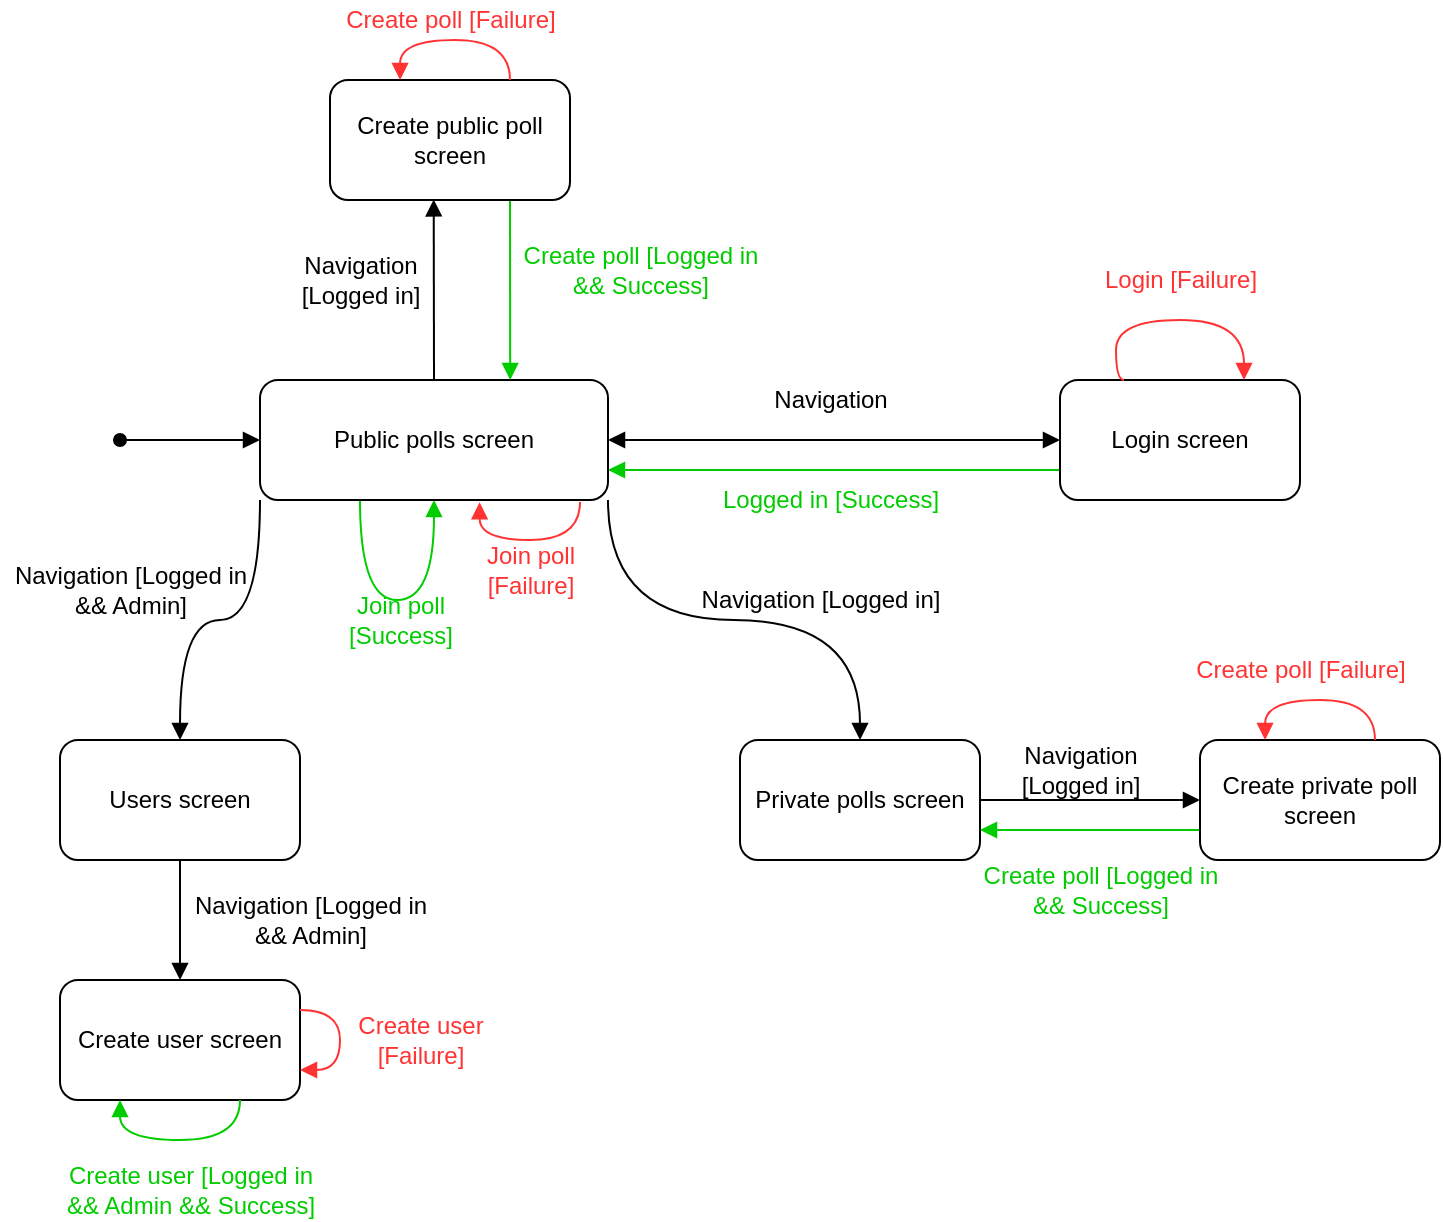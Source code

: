 <mxfile version="13.6.10" type="github"><diagram id="r91oMJaey2TWPdNSBlBG" name="Page-1"><mxGraphModel dx="2012" dy="659" grid="1" gridSize="10" guides="1" tooltips="1" connect="1" arrows="1" fold="1" page="1" pageScale="1" pageWidth="827" pageHeight="1169" math="0" shadow="0"><root><mxCell id="0"/><mxCell id="1" parent="0"/><mxCell id="XVfHI6oBJg1WPug2uZXQ-13" style="edgeStyle=orthogonalEdgeStyle;curved=1;jumpSize=8;orthogonalLoop=1;jettySize=auto;html=1;entryX=1;entryY=0.5;entryDx=0;entryDy=0;startArrow=block;startFill=1;endArrow=block;endFill=1;" edge="1" parent="1" source="XVfHI6oBJg1WPug2uZXQ-1" target="XVfHI6oBJg1WPug2uZXQ-3"><mxGeometry relative="1" as="geometry"/></mxCell><mxCell id="XVfHI6oBJg1WPug2uZXQ-19" style="edgeStyle=orthogonalEdgeStyle;curved=1;jumpSize=8;orthogonalLoop=1;jettySize=auto;html=1;exitX=0;exitY=1;exitDx=0;exitDy=0;entryX=0.5;entryY=0;entryDx=0;entryDy=0;startArrow=none;startFill=0;endArrow=block;endFill=1;" edge="1" parent="1" source="XVfHI6oBJg1WPug2uZXQ-3" target="XVfHI6oBJg1WPug2uZXQ-5"><mxGeometry relative="1" as="geometry"/></mxCell><mxCell id="XVfHI6oBJg1WPug2uZXQ-27" style="edgeStyle=orthogonalEdgeStyle;curved=1;jumpSize=8;orthogonalLoop=1;jettySize=auto;html=1;exitX=0;exitY=0.75;exitDx=0;exitDy=0;entryX=1;entryY=0.75;entryDx=0;entryDy=0;startArrow=none;startFill=0;endArrow=block;endFill=1;strokeColor=#00CC00;" edge="1" parent="1" source="XVfHI6oBJg1WPug2uZXQ-1" target="XVfHI6oBJg1WPug2uZXQ-3"><mxGeometry relative="1" as="geometry"/></mxCell><mxCell id="XVfHI6oBJg1WPug2uZXQ-1" value="Login screen" style="rounded=1;whiteSpace=wrap;html=1;" vertex="1" parent="1"><mxGeometry x="520" y="280" width="120" height="60" as="geometry"/></mxCell><mxCell id="XVfHI6oBJg1WPug2uZXQ-8" style="edgeStyle=orthogonalEdgeStyle;rounded=0;orthogonalLoop=1;jettySize=auto;html=1;startArrow=block;startFill=1;endArrow=oval;endFill=1;jumpSize=8;" edge="1" parent="1" source="XVfHI6oBJg1WPug2uZXQ-3"><mxGeometry relative="1" as="geometry"><mxPoint x="50" y="310" as="targetPoint"/></mxGeometry></mxCell><mxCell id="XVfHI6oBJg1WPug2uZXQ-16" style="edgeStyle=orthogonalEdgeStyle;curved=1;jumpSize=8;orthogonalLoop=1;jettySize=auto;html=1;entryX=0.5;entryY=1;entryDx=0;entryDy=0;startArrow=none;startFill=0;endArrow=block;endFill=1;strokeColor=#00CC00;" edge="1" parent="1" source="XVfHI6oBJg1WPug2uZXQ-3" target="XVfHI6oBJg1WPug2uZXQ-3"><mxGeometry relative="1" as="geometry"><mxPoint x="220" y="460" as="targetPoint"/><Array as="points"><mxPoint x="170" y="390"/><mxPoint x="207" y="390"/></Array></mxGeometry></mxCell><mxCell id="XVfHI6oBJg1WPug2uZXQ-34" style="edgeStyle=orthogonalEdgeStyle;curved=1;jumpSize=8;orthogonalLoop=1;jettySize=auto;html=1;exitX=1;exitY=1;exitDx=0;exitDy=0;entryX=0.5;entryY=0;entryDx=0;entryDy=0;startArrow=none;startFill=0;endArrow=block;endFill=1;strokeColor=#000000;" edge="1" parent="1" source="XVfHI6oBJg1WPug2uZXQ-3" target="XVfHI6oBJg1WPug2uZXQ-32"><mxGeometry relative="1" as="geometry"/></mxCell><mxCell id="XVfHI6oBJg1WPug2uZXQ-40" style="edgeStyle=orthogonalEdgeStyle;curved=1;jumpSize=8;orthogonalLoop=1;jettySize=auto;html=1;entryX=0.432;entryY=0.995;entryDx=0;entryDy=0;entryPerimeter=0;startArrow=none;startFill=0;endArrow=block;endFill=1;strokeColor=#000000;" edge="1" parent="1" source="XVfHI6oBJg1WPug2uZXQ-3" target="XVfHI6oBJg1WPug2uZXQ-33"><mxGeometry relative="1" as="geometry"/></mxCell><mxCell id="XVfHI6oBJg1WPug2uZXQ-3" value="Public polls screen" style="rounded=1;whiteSpace=wrap;html=1;" vertex="1" parent="1"><mxGeometry x="120" y="280" width="174" height="60" as="geometry"/></mxCell><mxCell id="XVfHI6oBJg1WPug2uZXQ-48" style="edgeStyle=orthogonalEdgeStyle;curved=1;jumpSize=8;orthogonalLoop=1;jettySize=auto;html=1;exitX=0;exitY=0.75;exitDx=0;exitDy=0;entryX=1;entryY=0.75;entryDx=0;entryDy=0;startArrow=none;startFill=0;endArrow=block;endFill=1;strokeColor=#00CC00;" edge="1" parent="1" source="XVfHI6oBJg1WPug2uZXQ-4" target="XVfHI6oBJg1WPug2uZXQ-32"><mxGeometry relative="1" as="geometry"/></mxCell><mxCell id="XVfHI6oBJg1WPug2uZXQ-4" value="Create private poll screen" style="rounded=1;whiteSpace=wrap;html=1;" vertex="1" parent="1"><mxGeometry x="590" y="460" width="120" height="60" as="geometry"/></mxCell><mxCell id="XVfHI6oBJg1WPug2uZXQ-51" style="edgeStyle=orthogonalEdgeStyle;curved=1;jumpSize=8;orthogonalLoop=1;jettySize=auto;html=1;exitX=0.5;exitY=1;exitDx=0;exitDy=0;startArrow=none;startFill=0;endArrow=block;endFill=1;" edge="1" parent="1" source="XVfHI6oBJg1WPug2uZXQ-5" target="XVfHI6oBJg1WPug2uZXQ-50"><mxGeometry relative="1" as="geometry"/></mxCell><mxCell id="XVfHI6oBJg1WPug2uZXQ-5" value="&lt;div&gt;Users screen&lt;/div&gt;" style="rounded=1;whiteSpace=wrap;html=1;" vertex="1" parent="1"><mxGeometry x="20" y="460" width="120" height="60" as="geometry"/></mxCell><mxCell id="XVfHI6oBJg1WPug2uZXQ-11" style="edgeStyle=orthogonalEdgeStyle;jumpSize=8;orthogonalLoop=1;jettySize=auto;html=1;exitX=0.75;exitY=0;exitDx=0;exitDy=0;startArrow=block;startFill=1;endArrow=none;endFill=0;curved=1;entryX=0.25;entryY=0;entryDx=0;entryDy=0;strokeColor=#FF3333;" edge="1" parent="1"><mxGeometry relative="1" as="geometry"><mxPoint x="552" y="280" as="targetPoint"/><mxPoint x="612" y="280" as="sourcePoint"/><Array as="points"><mxPoint x="612" y="250"/><mxPoint x="548" y="250"/><mxPoint x="548" y="280"/></Array></mxGeometry></mxCell><mxCell id="XVfHI6oBJg1WPug2uZXQ-12" value="&lt;font color=&quot;#FF3333&quot;&gt;Login [Failure]&lt;/font&gt;" style="text;html=1;align=center;verticalAlign=middle;resizable=0;points=[];autosize=1;" vertex="1" parent="1"><mxGeometry x="535" y="220" width="90" height="20" as="geometry"/></mxCell><mxCell id="XVfHI6oBJg1WPug2uZXQ-15" value="&lt;div&gt;Navigation&lt;/div&gt;" style="text;html=1;align=center;verticalAlign=middle;resizable=0;points=[];autosize=1;" vertex="1" parent="1"><mxGeometry x="370" y="280" width="70" height="20" as="geometry"/></mxCell><mxCell id="XVfHI6oBJg1WPug2uZXQ-17" value="&lt;font color=&quot;#00CC00&quot;&gt;Join poll&lt;br&gt;[Success]&lt;br&gt;&lt;/font&gt;" style="text;html=1;align=center;verticalAlign=middle;resizable=0;points=[];autosize=1;" vertex="1" parent="1"><mxGeometry x="155" y="385" width="70" height="30" as="geometry"/></mxCell><mxCell id="XVfHI6oBJg1WPug2uZXQ-20" value="Navigation [Logged in&lt;br&gt;&amp;amp;&amp;amp; Admin]" style="text;html=1;align=center;verticalAlign=middle;resizable=0;points=[];autosize=1;" vertex="1" parent="1"><mxGeometry x="-10" y="370" width="130" height="30" as="geometry"/></mxCell><mxCell id="XVfHI6oBJg1WPug2uZXQ-22" style="edgeStyle=orthogonalEdgeStyle;curved=1;jumpSize=8;orthogonalLoop=1;jettySize=auto;html=1;entryX=0.631;entryY=1.019;entryDx=0;entryDy=0;startArrow=none;startFill=0;endArrow=block;endFill=1;strokeColor=#FF3333;entryPerimeter=0;" edge="1" parent="1" target="XVfHI6oBJg1WPug2uZXQ-3"><mxGeometry relative="1" as="geometry"><mxPoint x="280" y="341" as="sourcePoint"/><mxPoint x="220" y="460" as="targetPoint"/><Array as="points"><mxPoint x="280" y="360"/><mxPoint x="230" y="360"/></Array></mxGeometry></mxCell><mxCell id="XVfHI6oBJg1WPug2uZXQ-23" value="&lt;font color=&quot;#FF3333&quot;&gt;Join poll &lt;br&gt;[Failure]&lt;br&gt;&lt;/font&gt;" style="text;html=1;align=center;verticalAlign=middle;resizable=0;points=[];autosize=1;" vertex="1" parent="1"><mxGeometry x="225" y="360" width="60" height="30" as="geometry"/></mxCell><mxCell id="XVfHI6oBJg1WPug2uZXQ-28" value="&lt;div&gt;&lt;font color=&quot;#00CC00&quot;&gt;Logged in [Success]&lt;/font&gt;&lt;/div&gt;" style="text;html=1;align=center;verticalAlign=middle;resizable=0;points=[];autosize=1;" vertex="1" parent="1"><mxGeometry x="340" y="330" width="130" height="20" as="geometry"/></mxCell><mxCell id="XVfHI6oBJg1WPug2uZXQ-35" style="edgeStyle=orthogonalEdgeStyle;curved=1;jumpSize=8;orthogonalLoop=1;jettySize=auto;html=1;entryX=0;entryY=0.5;entryDx=0;entryDy=0;startArrow=none;startFill=0;endArrow=block;endFill=1;strokeColor=#000000;" edge="1" parent="1" source="XVfHI6oBJg1WPug2uZXQ-32" target="XVfHI6oBJg1WPug2uZXQ-4"><mxGeometry relative="1" as="geometry"/></mxCell><mxCell id="XVfHI6oBJg1WPug2uZXQ-32" value="Private polls screen" style="rounded=1;whiteSpace=wrap;html=1;" vertex="1" parent="1"><mxGeometry x="360" y="460" width="120" height="60" as="geometry"/></mxCell><mxCell id="XVfHI6oBJg1WPug2uZXQ-41" style="edgeStyle=orthogonalEdgeStyle;curved=1;jumpSize=8;orthogonalLoop=1;jettySize=auto;html=1;exitX=0.75;exitY=1;exitDx=0;exitDy=0;entryX=0.719;entryY=0;entryDx=0;entryDy=0;entryPerimeter=0;startArrow=none;startFill=0;endArrow=block;endFill=1;strokeColor=#00CC00;" edge="1" parent="1" source="XVfHI6oBJg1WPug2uZXQ-33" target="XVfHI6oBJg1WPug2uZXQ-3"><mxGeometry relative="1" as="geometry"/></mxCell><mxCell id="XVfHI6oBJg1WPug2uZXQ-33" value="Create public poll screen" style="rounded=1;whiteSpace=wrap;html=1;" vertex="1" parent="1"><mxGeometry x="155" y="130" width="120" height="60" as="geometry"/></mxCell><mxCell id="XVfHI6oBJg1WPug2uZXQ-36" value="Navigation [Logged in]" style="text;html=1;align=center;verticalAlign=middle;resizable=0;points=[];autosize=1;" vertex="1" parent="1"><mxGeometry x="330" y="380" width="140" height="20" as="geometry"/></mxCell><mxCell id="XVfHI6oBJg1WPug2uZXQ-37" value="Navigation &lt;br&gt;[Logged in]" style="text;html=1;align=center;verticalAlign=middle;resizable=0;points=[];autosize=1;" vertex="1" parent="1"><mxGeometry x="490" y="460" width="80" height="30" as="geometry"/></mxCell><mxCell id="XVfHI6oBJg1WPug2uZXQ-39" value="Navigation &lt;br&gt;[Logged in]" style="text;html=1;align=center;verticalAlign=middle;resizable=0;points=[];autosize=1;" vertex="1" parent="1"><mxGeometry x="130" y="215" width="80" height="30" as="geometry"/></mxCell><mxCell id="XVfHI6oBJg1WPug2uZXQ-42" style="edgeStyle=orthogonalEdgeStyle;curved=1;jumpSize=8;orthogonalLoop=1;jettySize=auto;html=1;exitX=0.75;exitY=0;exitDx=0;exitDy=0;entryX=0.292;entryY=0;entryDx=0;entryDy=0;entryPerimeter=0;startArrow=none;startFill=0;endArrow=block;endFill=1;strokeColor=#FF3333;" edge="1" parent="1" source="XVfHI6oBJg1WPug2uZXQ-33" target="XVfHI6oBJg1WPug2uZXQ-33"><mxGeometry relative="1" as="geometry"><Array as="points"><mxPoint x="245" y="110"/><mxPoint x="190" y="110"/></Array></mxGeometry></mxCell><mxCell id="XVfHI6oBJg1WPug2uZXQ-43" value="&lt;font color=&quot;#FF3333&quot;&gt;Create poll [Failure]&lt;br&gt;&lt;/font&gt;" style="text;html=1;align=center;verticalAlign=middle;resizable=0;points=[];autosize=1;" vertex="1" parent="1"><mxGeometry x="155" y="90" width="120" height="20" as="geometry"/></mxCell><mxCell id="XVfHI6oBJg1WPug2uZXQ-44" value="&lt;font color=&quot;#00CC00&quot;&gt;Create poll [Logged in &lt;br&gt;&amp;amp;&amp;amp; Success]&lt;br&gt;&lt;/font&gt;" style="text;html=1;align=center;verticalAlign=middle;resizable=0;points=[];autosize=1;" vertex="1" parent="1"><mxGeometry x="240" y="210" width="140" height="30" as="geometry"/></mxCell><mxCell id="XVfHI6oBJg1WPug2uZXQ-45" style="edgeStyle=orthogonalEdgeStyle;curved=1;jumpSize=8;orthogonalLoop=1;jettySize=auto;html=1;exitX=0.75;exitY=0;exitDx=0;exitDy=0;entryX=0.292;entryY=0;entryDx=0;entryDy=0;entryPerimeter=0;startArrow=none;startFill=0;endArrow=block;endFill=1;strokeColor=#FF3333;" edge="1" parent="1"><mxGeometry relative="1" as="geometry"><mxPoint x="677.49" y="460" as="sourcePoint"/><mxPoint x="622.53" y="460" as="targetPoint"/><Array as="points"><mxPoint x="677.49" y="440"/><mxPoint x="622.49" y="440"/></Array></mxGeometry></mxCell><mxCell id="XVfHI6oBJg1WPug2uZXQ-46" value="&lt;font color=&quot;#FF3333&quot;&gt;Create poll [Failure]&lt;br&gt;&lt;/font&gt;" style="text;html=1;align=center;verticalAlign=middle;resizable=0;points=[];autosize=1;" vertex="1" parent="1"><mxGeometry x="580" y="415" width="120" height="20" as="geometry"/></mxCell><mxCell id="XVfHI6oBJg1WPug2uZXQ-47" value="&lt;font color=&quot;#00CC00&quot;&gt;Create poll [Logged in &lt;br&gt;&amp;amp;&amp;amp; Success]&lt;br&gt;&lt;/font&gt;" style="text;html=1;align=center;verticalAlign=middle;resizable=0;points=[];autosize=1;" vertex="1" parent="1"><mxGeometry x="470" y="520" width="140" height="30" as="geometry"/></mxCell><mxCell id="XVfHI6oBJg1WPug2uZXQ-50" value="Create user screen" style="rounded=1;whiteSpace=wrap;html=1;" vertex="1" parent="1"><mxGeometry x="20" y="580" width="120" height="60" as="geometry"/></mxCell><mxCell id="XVfHI6oBJg1WPug2uZXQ-52" value="Navigation [Logged in&lt;br&gt;&amp;amp;&amp;amp; Admin]" style="text;html=1;align=center;verticalAlign=middle;resizable=0;points=[];autosize=1;" vertex="1" parent="1"><mxGeometry x="80" y="535" width="130" height="30" as="geometry"/></mxCell><mxCell id="XVfHI6oBJg1WPug2uZXQ-53" style="edgeStyle=orthogonalEdgeStyle;curved=1;jumpSize=8;orthogonalLoop=1;jettySize=auto;html=1;exitX=1;exitY=0.25;exitDx=0;exitDy=0;entryX=1;entryY=0.75;entryDx=0;entryDy=0;startArrow=none;startFill=0;endArrow=block;endFill=1;strokeColor=#FF3333;" edge="1" parent="1" source="XVfHI6oBJg1WPug2uZXQ-50" target="XVfHI6oBJg1WPug2uZXQ-50"><mxGeometry relative="1" as="geometry"><Array as="points"><mxPoint x="160" y="595"/><mxPoint x="160" y="625"/></Array></mxGeometry></mxCell><mxCell id="XVfHI6oBJg1WPug2uZXQ-54" value="&lt;font color=&quot;#FF3333&quot;&gt;Create user &lt;br&gt;[Failure]&lt;/font&gt;" style="text;html=1;align=center;verticalAlign=middle;resizable=0;points=[];autosize=1;" vertex="1" parent="1"><mxGeometry x="160" y="595" width="80" height="30" as="geometry"/></mxCell><mxCell id="XVfHI6oBJg1WPug2uZXQ-55" value="&lt;font color=&quot;#00CC00&quot;&gt;Create user [Logged in &lt;br&gt;&amp;amp;&amp;amp; Admin &amp;amp;&amp;amp; Success]&lt;br&gt;&lt;/font&gt;" style="text;html=1;align=center;verticalAlign=middle;resizable=0;points=[];autosize=1;" vertex="1" parent="1"><mxGeometry x="15" y="670" width="140" height="30" as="geometry"/></mxCell><mxCell id="XVfHI6oBJg1WPug2uZXQ-57" style="edgeStyle=orthogonalEdgeStyle;curved=1;jumpSize=8;orthogonalLoop=1;jettySize=auto;html=1;exitX=0.75;exitY=1;exitDx=0;exitDy=0;entryX=0.25;entryY=1;entryDx=0;entryDy=0;startArrow=none;startFill=0;endArrow=block;endFill=1;strokeColor=#00CC00;" edge="1" parent="1" source="XVfHI6oBJg1WPug2uZXQ-50" target="XVfHI6oBJg1WPug2uZXQ-50"><mxGeometry relative="1" as="geometry"/></mxCell></root></mxGraphModel></diagram></mxfile>
